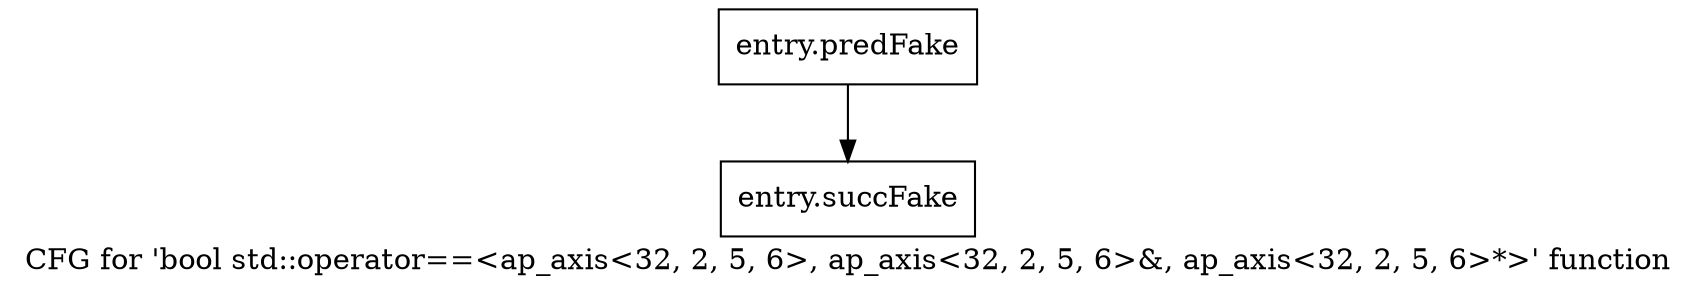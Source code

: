digraph "CFG for 'bool std::operator==\<ap_axis\<32, 2, 5, 6\>, ap_axis\<32, 2, 5, 6\>&, ap_axis\<32, 2, 5, 6\>*\>' function" {
	label="CFG for 'bool std::operator==\<ap_axis\<32, 2, 5, 6\>, ap_axis\<32, 2, 5, 6\>&, ap_axis\<32, 2, 5, 6\>*\>' function";

	Node0x5aa8940 [shape=record,filename="",linenumber="",label="{entry.predFake}"];
	Node0x5aa8940 -> Node0x5acfad0[ callList="" memoryops="" filename="/proj/xbuilds/2019.2_0816_1/installs/lin64/Vivado/HEAD/tps/lnx64/gcc-6.2.0/lib/gcc/x86_64-pc-linux-gnu/6.2.0/../../../../include/c++/6.2.0/bits/stl_deque.h"];
	Node0x5acfad0 [shape=record,filename="/proj/xbuilds/2019.2_0816_1/installs/lin64/Vivado/HEAD/tps/lnx64/gcc-6.2.0/lib/gcc/x86_64-pc-linux-gnu/6.2.0/../../../../include/c++/6.2.0/bits/stl_deque.h",linenumber="267",label="{entry.succFake}"];
}
